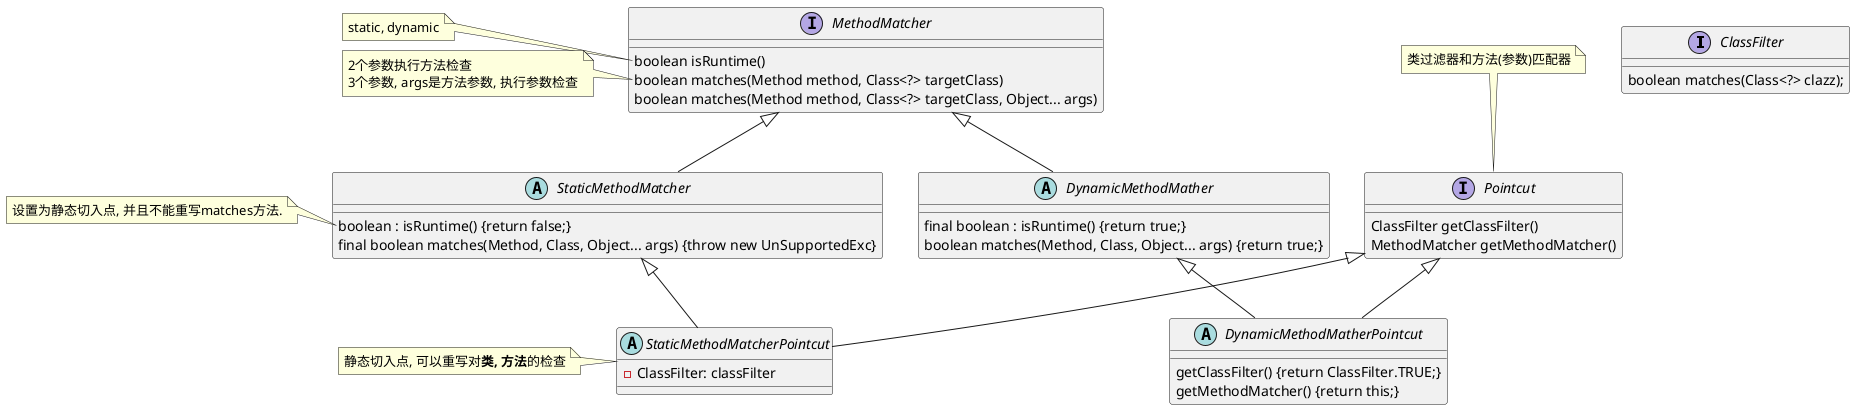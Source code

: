 @startuml

interface ClassFilter {
  boolean matches(Class<?> clazz);
}

interface MethodMatcher {
    boolean isRuntime()
    boolean matches(Method method, Class<?> targetClass)
    boolean matches(Method method, Class<?> targetClass, Object... args)
}

interface Pointcut {
  ClassFilter getClassFilter()
  MethodMatcher getMethodMatcher()
}

note top of Pointcut: 类过滤器和方法(参数)匹配器

note left of MethodMatcher::isRuntime
  static, dynamic
end note

note left of MethodMatcher::matches
  2个参数执行方法检查
  3个参数, args是方法参数, 执行参数检查
end note

abstract class StaticMethodMatcher {
  boolean : isRuntime() {return false;}
  final boolean matches(Method, Class, Object... args) {throw new UnSupportedExc}
}

MethodMatcher <|-- StaticMethodMatcher

abstract class DynamicMethodMather {
  final boolean : isRuntime() {return true;}
  boolean matches(Method, Class, Object... args) {return true;}
}

MethodMatcher <|-- DynamicMethodMather

note left of StaticMethodMatcher::isRuntime
设置为静态切入点, 并且不能重写matches方法.
end note

abstract class StaticMethodMatcherPointcut {
  - ClassFilter: classFilter
}

note left of StaticMethodMatcherPointcut : 静态切入点, 可以重写对**类, 方法**的检查

Pointcut <|-- StaticMethodMatcherPointcut
StaticMethodMatcher <|-- StaticMethodMatcherPointcut


abstract class DynamicMethodMatherPointcut {
   getClassFilter() {return ClassFilter.TRUE;}
   getMethodMatcher() {return this;}
}

Pointcut <|-- DynamicMethodMatherPointcut
DynamicMethodMather <|-- DynamicMethodMatherPointcut



@enduml
